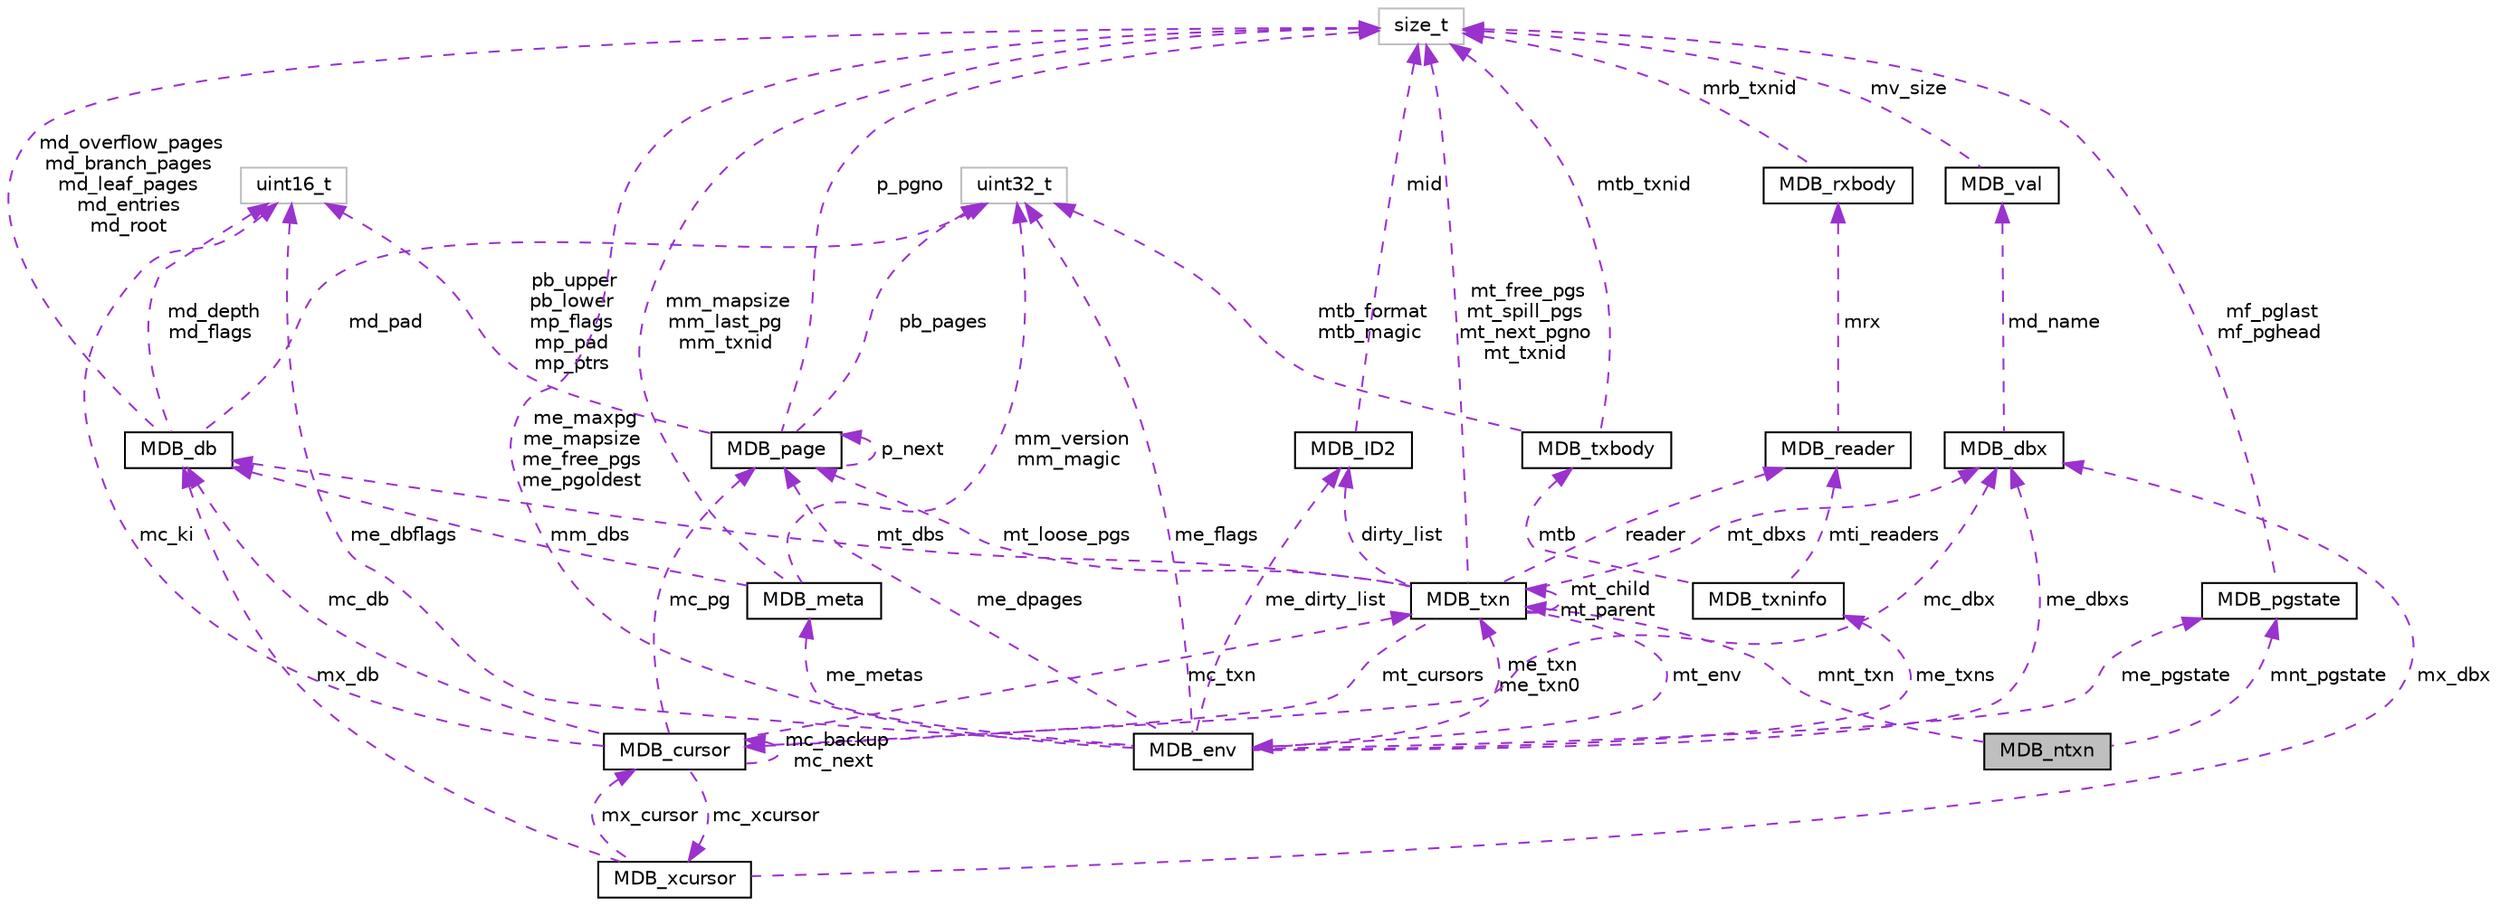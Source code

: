 digraph "MDB_ntxn"
{
  edge [fontname="Helvetica",fontsize="10",labelfontname="Helvetica",labelfontsize="10"];
  node [fontname="Helvetica",fontsize="10",shape=record];
  Node1 [label="MDB_ntxn",height=0.2,width=0.4,color="black", fillcolor="grey75", style="filled", fontcolor="black"];
  Node2 -> Node1 [dir="back",color="darkorchid3",fontsize="10",style="dashed",label=" mnt_txn" ,fontname="Helvetica"];
  Node2 [label="MDB_txn",height=0.2,width=0.4,color="black", fillcolor="white", style="filled",URL="$struct_m_d_b__txn.html"];
  Node3 -> Node2 [dir="back",color="darkorchid3",fontsize="10",style="dashed",label=" mt_dbs" ,fontname="Helvetica"];
  Node3 [label="MDB_db",height=0.2,width=0.4,color="black", fillcolor="white", style="filled",URL="$struct_m_d_b__db.html"];
  Node4 -> Node3 [dir="back",color="darkorchid3",fontsize="10",style="dashed",label=" md_pad" ,fontname="Helvetica"];
  Node4 [label="uint32_t",height=0.2,width=0.4,color="grey75", fillcolor="white", style="filled"];
  Node5 -> Node3 [dir="back",color="darkorchid3",fontsize="10",style="dashed",label=" md_depth\nmd_flags" ,fontname="Helvetica"];
  Node5 [label="uint16_t",height=0.2,width=0.4,color="grey75", fillcolor="white", style="filled"];
  Node6 -> Node3 [dir="back",color="darkorchid3",fontsize="10",style="dashed",label=" md_overflow_pages\nmd_branch_pages\nmd_leaf_pages\nmd_entries\nmd_root" ,fontname="Helvetica"];
  Node6 [label="size_t",height=0.2,width=0.4,color="grey75", fillcolor="white", style="filled"];
  Node7 -> Node2 [dir="back",color="darkorchid3",fontsize="10",style="dashed",label=" mt_dbxs" ,fontname="Helvetica"];
  Node7 [label="MDB_dbx",height=0.2,width=0.4,color="black", fillcolor="white", style="filled",URL="$struct_m_d_b__dbx.html"];
  Node8 -> Node7 [dir="back",color="darkorchid3",fontsize="10",style="dashed",label=" md_name" ,fontname="Helvetica"];
  Node8 [label="MDB_val",height=0.2,width=0.4,color="black", fillcolor="white", style="filled",URL="$struct_m_d_b__val.html",tooltip="Generic structure used for passing keys and data in and out of the database. "];
  Node6 -> Node8 [dir="back",color="darkorchid3",fontsize="10",style="dashed",label=" mv_size" ,fontname="Helvetica"];
  Node9 -> Node2 [dir="back",color="darkorchid3",fontsize="10",style="dashed",label=" mt_cursors" ,fontname="Helvetica"];
  Node9 [label="MDB_cursor",height=0.2,width=0.4,color="black", fillcolor="white", style="filled",URL="$struct_m_d_b__cursor.html"];
  Node3 -> Node9 [dir="back",color="darkorchid3",fontsize="10",style="dashed",label=" mc_db" ,fontname="Helvetica"];
  Node7 -> Node9 [dir="back",color="darkorchid3",fontsize="10",style="dashed",label=" mc_dbx" ,fontname="Helvetica"];
  Node5 -> Node9 [dir="back",color="darkorchid3",fontsize="10",style="dashed",label=" mc_ki" ,fontname="Helvetica"];
  Node9 -> Node9 [dir="back",color="darkorchid3",fontsize="10",style="dashed",label=" mc_backup\nmc_next" ,fontname="Helvetica"];
  Node2 -> Node9 [dir="back",color="darkorchid3",fontsize="10",style="dashed",label=" mc_txn" ,fontname="Helvetica"];
  Node10 -> Node9 [dir="back",color="darkorchid3",fontsize="10",style="dashed",label=" mc_pg" ,fontname="Helvetica"];
  Node10 [label="MDB_page",height=0.2,width=0.4,color="black", fillcolor="white", style="filled",URL="$struct_m_d_b__page.html"];
  Node4 -> Node10 [dir="back",color="darkorchid3",fontsize="10",style="dashed",label=" pb_pages" ,fontname="Helvetica"];
  Node5 -> Node10 [dir="back",color="darkorchid3",fontsize="10",style="dashed",label=" pb_upper\npb_lower\nmp_flags\nmp_pad\nmp_ptrs" ,fontname="Helvetica"];
  Node10 -> Node10 [dir="back",color="darkorchid3",fontsize="10",style="dashed",label=" p_next" ,fontname="Helvetica"];
  Node6 -> Node10 [dir="back",color="darkorchid3",fontsize="10",style="dashed",label=" p_pgno" ,fontname="Helvetica"];
  Node11 -> Node9 [dir="back",color="darkorchid3",fontsize="10",style="dashed",label=" mc_xcursor" ,fontname="Helvetica"];
  Node11 [label="MDB_xcursor",height=0.2,width=0.4,color="black", fillcolor="white", style="filled",URL="$struct_m_d_b__xcursor.html"];
  Node3 -> Node11 [dir="back",color="darkorchid3",fontsize="10",style="dashed",label=" mx_db" ,fontname="Helvetica"];
  Node7 -> Node11 [dir="back",color="darkorchid3",fontsize="10",style="dashed",label=" mx_dbx" ,fontname="Helvetica"];
  Node9 -> Node11 [dir="back",color="darkorchid3",fontsize="10",style="dashed",label=" mx_cursor" ,fontname="Helvetica"];
  Node12 -> Node2 [dir="back",color="darkorchid3",fontsize="10",style="dashed",label=" reader" ,fontname="Helvetica"];
  Node12 [label="MDB_reader",height=0.2,width=0.4,color="black", fillcolor="white", style="filled",URL="$struct_m_d_b__reader.html"];
  Node13 -> Node12 [dir="back",color="darkorchid3",fontsize="10",style="dashed",label=" mrx" ,fontname="Helvetica"];
  Node13 [label="MDB_rxbody",height=0.2,width=0.4,color="black", fillcolor="white", style="filled",URL="$struct_m_d_b__rxbody.html"];
  Node6 -> Node13 [dir="back",color="darkorchid3",fontsize="10",style="dashed",label=" mrb_txnid" ,fontname="Helvetica"];
  Node2 -> Node2 [dir="back",color="darkorchid3",fontsize="10",style="dashed",label=" mt_child\nmt_parent" ,fontname="Helvetica"];
  Node14 -> Node2 [dir="back",color="darkorchid3",fontsize="10",style="dashed",label=" dirty_list" ,fontname="Helvetica"];
  Node14 [label="MDB_ID2",height=0.2,width=0.4,color="black", fillcolor="white", style="filled",URL="$struct_m_d_b___i_d2.html"];
  Node6 -> Node14 [dir="back",color="darkorchid3",fontsize="10",style="dashed",label=" mid" ,fontname="Helvetica"];
  Node10 -> Node2 [dir="back",color="darkorchid3",fontsize="10",style="dashed",label=" mt_loose_pgs" ,fontname="Helvetica"];
  Node15 -> Node2 [dir="back",color="darkorchid3",fontsize="10",style="dashed",label=" mt_env" ,fontname="Helvetica"];
  Node15 [label="MDB_env",height=0.2,width=0.4,color="black", fillcolor="white", style="filled",URL="$struct_m_d_b__env.html"];
  Node4 -> Node15 [dir="back",color="darkorchid3",fontsize="10",style="dashed",label=" me_flags" ,fontname="Helvetica"];
  Node7 -> Node15 [dir="back",color="darkorchid3",fontsize="10",style="dashed",label=" me_dbxs" ,fontname="Helvetica"];
  Node16 -> Node15 [dir="back",color="darkorchid3",fontsize="10",style="dashed",label=" me_metas" ,fontname="Helvetica"];
  Node16 [label="MDB_meta",height=0.2,width=0.4,color="black", fillcolor="white", style="filled",URL="$struct_m_d_b__meta.html"];
  Node3 -> Node16 [dir="back",color="darkorchid3",fontsize="10",style="dashed",label=" mm_dbs" ,fontname="Helvetica"];
  Node4 -> Node16 [dir="back",color="darkorchid3",fontsize="10",style="dashed",label=" mm_version\nmm_magic" ,fontname="Helvetica"];
  Node6 -> Node16 [dir="back",color="darkorchid3",fontsize="10",style="dashed",label=" mm_mapsize\nmm_last_pg\nmm_txnid" ,fontname="Helvetica"];
  Node5 -> Node15 [dir="back",color="darkorchid3",fontsize="10",style="dashed",label=" me_dbflags" ,fontname="Helvetica"];
  Node2 -> Node15 [dir="back",color="darkorchid3",fontsize="10",style="dashed",label=" me_txn\nme_txn0" ,fontname="Helvetica"];
  Node14 -> Node15 [dir="back",color="darkorchid3",fontsize="10",style="dashed",label=" me_dirty_list" ,fontname="Helvetica"];
  Node10 -> Node15 [dir="back",color="darkorchid3",fontsize="10",style="dashed",label=" me_dpages" ,fontname="Helvetica"];
  Node17 -> Node15 [dir="back",color="darkorchid3",fontsize="10",style="dashed",label=" me_txns" ,fontname="Helvetica"];
  Node17 [label="MDB_txninfo",height=0.2,width=0.4,color="black", fillcolor="white", style="filled",URL="$struct_m_d_b__txninfo.html"];
  Node12 -> Node17 [dir="back",color="darkorchid3",fontsize="10",style="dashed",label=" mti_readers" ,fontname="Helvetica"];
  Node18 -> Node17 [dir="back",color="darkorchid3",fontsize="10",style="dashed",label=" mtb" ,fontname="Helvetica"];
  Node18 [label="MDB_txbody",height=0.2,width=0.4,color="black", fillcolor="white", style="filled",URL="$struct_m_d_b__txbody.html"];
  Node4 -> Node18 [dir="back",color="darkorchid3",fontsize="10",style="dashed",label=" mtb_format\nmtb_magic" ,fontname="Helvetica"];
  Node6 -> Node18 [dir="back",color="darkorchid3",fontsize="10",style="dashed",label=" mtb_txnid" ,fontname="Helvetica"];
  Node19 -> Node15 [dir="back",color="darkorchid3",fontsize="10",style="dashed",label=" me_pgstate" ,fontname="Helvetica"];
  Node19 [label="MDB_pgstate",height=0.2,width=0.4,color="black", fillcolor="white", style="filled",URL="$struct_m_d_b__pgstate.html"];
  Node6 -> Node19 [dir="back",color="darkorchid3",fontsize="10",style="dashed",label=" mf_pglast\nmf_pghead" ,fontname="Helvetica"];
  Node6 -> Node15 [dir="back",color="darkorchid3",fontsize="10",style="dashed",label=" me_maxpg\nme_mapsize\nme_free_pgs\nme_pgoldest" ,fontname="Helvetica"];
  Node6 -> Node2 [dir="back",color="darkorchid3",fontsize="10",style="dashed",label=" mt_free_pgs\nmt_spill_pgs\nmt_next_pgno\nmt_txnid" ,fontname="Helvetica"];
  Node19 -> Node1 [dir="back",color="darkorchid3",fontsize="10",style="dashed",label=" mnt_pgstate" ,fontname="Helvetica"];
}

